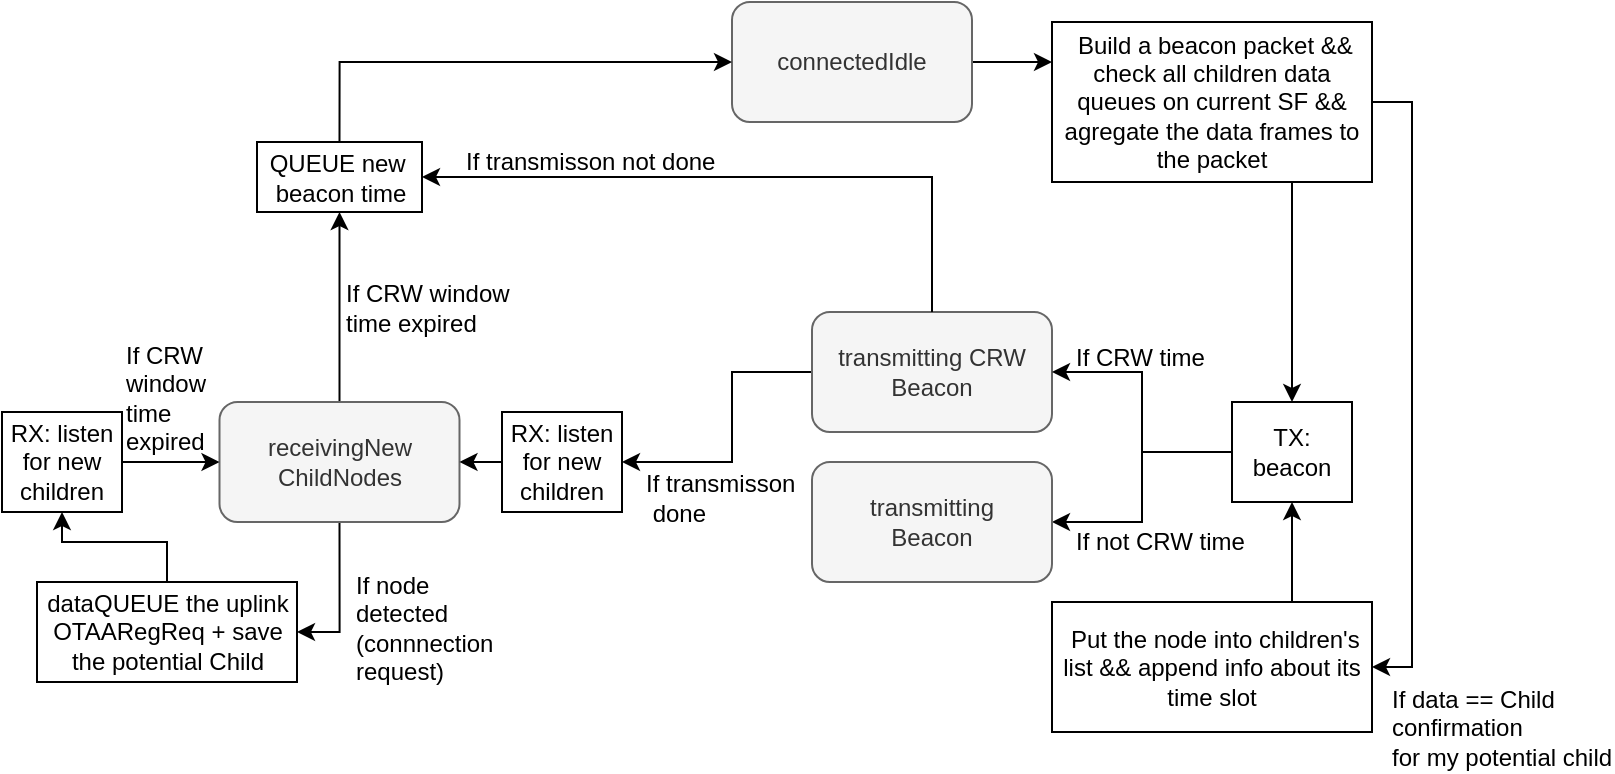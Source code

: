 <mxfile version="22.1.0" type="device">
  <diagram name="Page-1" id="fIDpOyRQobxb_MCxYIHS">
    <mxGraphModel dx="1434" dy="911" grid="1" gridSize="5" guides="1" tooltips="1" connect="1" arrows="1" fold="1" page="1" pageScale="1" pageWidth="850" pageHeight="1100" math="0" shadow="0">
      <root>
        <mxCell id="0" />
        <mxCell id="1" parent="0" />
        <mxCell id="QJhU5oRQL1Jb571ihN6a-100" value="" style="edgeStyle=orthogonalEdgeStyle;rounded=0;orthogonalLoop=1;jettySize=auto;html=1;entryX=1;entryY=0.5;entryDx=0;entryDy=0;exitX=0;exitY=0.5;exitDx=0;exitDy=0;" parent="1" source="QJhU5oRQL1Jb571ihN6a-107" target="QJhU5oRQL1Jb571ihN6a-115" edge="1">
          <mxGeometry relative="1" as="geometry">
            <mxPoint x="385" y="300" as="sourcePoint" />
            <Array as="points">
              <mxPoint x="460" y="300" />
              <mxPoint x="460" y="345" />
            </Array>
          </mxGeometry>
        </mxCell>
        <mxCell id="QJhU5oRQL1Jb571ihN6a-102" value="" style="edgeStyle=orthogonalEdgeStyle;rounded=0;orthogonalLoop=1;jettySize=auto;html=1;" parent="1" source="QJhU5oRQL1Jb571ihN6a-103" target="QJhU5oRQL1Jb571ihN6a-106" edge="1">
          <mxGeometry relative="1" as="geometry">
            <Array as="points">
              <mxPoint x="665" y="340" />
              <mxPoint x="665" y="375" />
            </Array>
          </mxGeometry>
        </mxCell>
        <mxCell id="QJhU5oRQL1Jb571ihN6a-103" value="TX: beacon" style="rounded=0;whiteSpace=wrap;html=1;rotation=0;" parent="1" vertex="1">
          <mxGeometry x="710" y="315" width="60" height="50" as="geometry" />
        </mxCell>
        <mxCell id="AU_xRi0dPdYaQ4CG5GuC-1" style="edgeStyle=orthogonalEdgeStyle;rounded=0;orthogonalLoop=1;jettySize=auto;html=1;exitX=1;exitY=0.5;exitDx=0;exitDy=0;entryX=0;entryY=0.25;entryDx=0;entryDy=0;" edge="1" parent="1" source="QJhU5oRQL1Jb571ihN6a-105" target="QJhU5oRQL1Jb571ihN6a-132">
          <mxGeometry relative="1" as="geometry" />
        </mxCell>
        <mxCell id="QJhU5oRQL1Jb571ihN6a-105" value="&lt;div&gt;connectedIdle&lt;/div&gt;" style="rounded=1;whiteSpace=wrap;html=1;fillColor=#f5f5f5;fontColor=#333333;strokeColor=#666666;" parent="1" vertex="1">
          <mxGeometry x="460" y="115" width="120" height="60" as="geometry" />
        </mxCell>
        <mxCell id="QJhU5oRQL1Jb571ihN6a-106" value="transmitting&lt;br&gt;Beacon" style="rounded=1;whiteSpace=wrap;html=1;fillColor=#f5f5f5;fontColor=#333333;strokeColor=#666666;" parent="1" vertex="1">
          <mxGeometry x="500" y="345" width="120" height="60" as="geometry" />
        </mxCell>
        <mxCell id="QJhU5oRQL1Jb571ihN6a-107" value="transmitting CRW&lt;br&gt;Beacon" style="rounded=1;whiteSpace=wrap;html=1;fillColor=#f5f5f5;fontColor=#333333;strokeColor=#666666;" parent="1" vertex="1">
          <mxGeometry x="500" y="270" width="120" height="60" as="geometry" />
        </mxCell>
        <mxCell id="QJhU5oRQL1Jb571ihN6a-109" value="" style="edgeStyle=orthogonalEdgeStyle;rounded=0;orthogonalLoop=1;jettySize=auto;html=1;" parent="1" edge="1">
          <mxGeometry relative="1" as="geometry">
            <mxPoint x="665" y="340" as="sourcePoint" />
            <mxPoint x="620" y="300" as="targetPoint" />
            <Array as="points">
              <mxPoint x="665" y="300" />
            </Array>
          </mxGeometry>
        </mxCell>
        <mxCell id="QJhU5oRQL1Jb571ihN6a-111" style="edgeStyle=orthogonalEdgeStyle;rounded=0;orthogonalLoop=1;jettySize=auto;html=1;exitX=0.5;exitY=0;exitDx=0;exitDy=0;entryX=0.5;entryY=1;entryDx=0;entryDy=0;" parent="1" source="QJhU5oRQL1Jb571ihN6a-113" target="QJhU5oRQL1Jb571ihN6a-128" edge="1">
          <mxGeometry relative="1" as="geometry" />
        </mxCell>
        <mxCell id="AU_xRi0dPdYaQ4CG5GuC-5" style="edgeStyle=orthogonalEdgeStyle;rounded=0;orthogonalLoop=1;jettySize=auto;html=1;exitX=0.5;exitY=1;exitDx=0;exitDy=0;entryX=1;entryY=0.5;entryDx=0;entryDy=0;" edge="1" parent="1" source="QJhU5oRQL1Jb571ihN6a-113" target="QJhU5oRQL1Jb571ihN6a-124">
          <mxGeometry relative="1" as="geometry" />
        </mxCell>
        <mxCell id="QJhU5oRQL1Jb571ihN6a-113" value="receivingNew&lt;br&gt;ChildNodes" style="rounded=1;whiteSpace=wrap;html=1;fillColor=#f5f5f5;fontColor=#333333;strokeColor=#666666;" parent="1" vertex="1">
          <mxGeometry x="203.75" y="315" width="120" height="60" as="geometry" />
        </mxCell>
        <mxCell id="QJhU5oRQL1Jb571ihN6a-114" value="" style="edgeStyle=orthogonalEdgeStyle;rounded=0;orthogonalLoop=1;jettySize=auto;html=1;" parent="1" source="QJhU5oRQL1Jb571ihN6a-115" target="QJhU5oRQL1Jb571ihN6a-113" edge="1">
          <mxGeometry relative="1" as="geometry" />
        </mxCell>
        <mxCell id="QJhU5oRQL1Jb571ihN6a-115" value="RX: listen for new children" style="rounded=0;whiteSpace=wrap;html=1;rotation=0;" parent="1" vertex="1">
          <mxGeometry x="345" y="320" width="60" height="50" as="geometry" />
        </mxCell>
        <mxCell id="QJhU5oRQL1Jb571ihN6a-116" value="&lt;div&gt;If transmisson&lt;/div&gt;&lt;div&gt;&amp;nbsp;done&lt;/div&gt;" style="text;html=1;align=left;verticalAlign=middle;resizable=0;points=[];autosize=1;" parent="1" vertex="1">
          <mxGeometry x="415" y="340" width="95" height="45" as="geometry" />
        </mxCell>
        <mxCell id="QJhU5oRQL1Jb571ihN6a-117" value="&lt;div&gt;If CRW&amp;nbsp;&lt;/div&gt;&lt;div&gt;window &lt;br&gt;&lt;/div&gt;&lt;div&gt;time&amp;nbsp;&lt;/div&gt;&lt;div&gt;expired&lt;/div&gt;" style="text;html=1;align=left;verticalAlign=middle;resizable=0;points=[];autosize=1;" parent="1" vertex="1">
          <mxGeometry x="155" y="275" width="65" height="75" as="geometry" />
        </mxCell>
        <mxCell id="QJhU5oRQL1Jb571ihN6a-122" value="&lt;div&gt;If node&amp;nbsp;&lt;/div&gt;&lt;div&gt;detected &lt;br&gt;&lt;/div&gt;&lt;div&gt;(connnection&amp;nbsp;&lt;/div&gt;&lt;div&gt;request)&lt;/div&gt;" style="text;html=1;align=left;verticalAlign=middle;resizable=0;points=[];autosize=1;" parent="1" vertex="1">
          <mxGeometry x="270" y="390" width="95" height="75" as="geometry" />
        </mxCell>
        <mxCell id="QJhU5oRQL1Jb571ihN6a-142" style="edgeStyle=orthogonalEdgeStyle;rounded=0;orthogonalLoop=1;jettySize=auto;html=1;exitX=0.5;exitY=0;exitDx=0;exitDy=0;entryX=0.5;entryY=1;entryDx=0;entryDy=0;" parent="1" source="QJhU5oRQL1Jb571ihN6a-124" target="QJhU5oRQL1Jb571ihN6a-136" edge="1">
          <mxGeometry relative="1" as="geometry" />
        </mxCell>
        <mxCell id="QJhU5oRQL1Jb571ihN6a-124" value="dataQUEUE the uplink OTAARegReq + save the potential Child" style="rounded=0;whiteSpace=wrap;html=1;rotation=0;" parent="1" vertex="1">
          <mxGeometry x="112.5" y="405" width="130" height="50" as="geometry" />
        </mxCell>
        <mxCell id="QJhU5oRQL1Jb571ihN6a-143" style="edgeStyle=orthogonalEdgeStyle;rounded=0;orthogonalLoop=1;jettySize=auto;html=1;exitX=0.5;exitY=0;exitDx=0;exitDy=0;entryX=0;entryY=0.5;entryDx=0;entryDy=0;" parent="1" source="QJhU5oRQL1Jb571ihN6a-128" target="QJhU5oRQL1Jb571ihN6a-105" edge="1">
          <mxGeometry relative="1" as="geometry" />
        </mxCell>
        <mxCell id="QJhU5oRQL1Jb571ihN6a-128" value="QUEUE new&amp;nbsp; beacon time" style="rounded=0;whiteSpace=wrap;html=1;" parent="1" vertex="1">
          <mxGeometry x="222.5" y="185" width="82.5" height="35" as="geometry" />
        </mxCell>
        <mxCell id="QJhU5oRQL1Jb571ihN6a-129" value="If CRW time" style="text;html=1;align=left;verticalAlign=middle;resizable=0;points=[];autosize=1;" parent="1" vertex="1">
          <mxGeometry x="630" y="277.5" width="85" height="30" as="geometry" />
        </mxCell>
        <mxCell id="QJhU5oRQL1Jb571ihN6a-130" value="If not CRW time" style="text;html=1;align=left;verticalAlign=middle;resizable=0;points=[];autosize=1;" parent="1" vertex="1">
          <mxGeometry x="630" y="370" width="105" height="30" as="geometry" />
        </mxCell>
        <mxCell id="AU_xRi0dPdYaQ4CG5GuC-2" style="edgeStyle=orthogonalEdgeStyle;rounded=0;orthogonalLoop=1;jettySize=auto;html=1;exitX=0.75;exitY=1;exitDx=0;exitDy=0;entryX=0.5;entryY=0;entryDx=0;entryDy=0;" edge="1" parent="1" source="QJhU5oRQL1Jb571ihN6a-132" target="QJhU5oRQL1Jb571ihN6a-103">
          <mxGeometry relative="1" as="geometry" />
        </mxCell>
        <mxCell id="QJhU5oRQL1Jb571ihN6a-132" value="&amp;nbsp;Build a beacon packet &amp;amp;&amp;amp; check all&amp;nbsp;children data queues on current SF &amp;amp;&amp;amp; agregate the data frames to the packet" style="rounded=0;whiteSpace=wrap;html=1;rotation=0;" parent="1" vertex="1">
          <mxGeometry x="620" y="125" width="160" height="80" as="geometry" />
        </mxCell>
        <mxCell id="QJhU5oRQL1Jb571ihN6a-133" style="edgeStyle=orthogonalEdgeStyle;rounded=0;orthogonalLoop=1;jettySize=auto;html=1;exitX=0.5;exitY=0;exitDx=0;exitDy=0;entryX=1;entryY=0.5;entryDx=0;entryDy=0;" parent="1" source="QJhU5oRQL1Jb571ihN6a-107" target="QJhU5oRQL1Jb571ihN6a-128" edge="1">
          <mxGeometry relative="1" as="geometry" />
        </mxCell>
        <mxCell id="QJhU5oRQL1Jb571ihN6a-134" value="If transmisson not done" style="text;html=1;align=left;verticalAlign=middle;resizable=0;points=[];autosize=1;" parent="1" vertex="1">
          <mxGeometry x="325" y="180" width="145" height="30" as="geometry" />
        </mxCell>
        <mxCell id="AU_xRi0dPdYaQ4CG5GuC-6" style="edgeStyle=orthogonalEdgeStyle;rounded=0;orthogonalLoop=1;jettySize=auto;html=1;exitX=1;exitY=0.5;exitDx=0;exitDy=0;entryX=0;entryY=0.5;entryDx=0;entryDy=0;" edge="1" parent="1" source="QJhU5oRQL1Jb571ihN6a-136" target="QJhU5oRQL1Jb571ihN6a-113">
          <mxGeometry relative="1" as="geometry" />
        </mxCell>
        <mxCell id="QJhU5oRQL1Jb571ihN6a-136" value="RX: listen for new children" style="rounded=0;whiteSpace=wrap;html=1;rotation=0;" parent="1" vertex="1">
          <mxGeometry x="95" y="320" width="60" height="50" as="geometry" />
        </mxCell>
        <mxCell id="QJhU5oRQL1Jb571ihN6a-137" style="edgeStyle=orthogonalEdgeStyle;rounded=0;orthogonalLoop=1;jettySize=auto;html=1;exitX=0.75;exitY=0;exitDx=0;exitDy=0;entryX=0.5;entryY=1;entryDx=0;entryDy=0;" parent="1" source="QJhU5oRQL1Jb571ihN6a-138" target="QJhU5oRQL1Jb571ihN6a-103" edge="1">
          <mxGeometry relative="1" as="geometry" />
        </mxCell>
        <mxCell id="QJhU5oRQL1Jb571ihN6a-138" value="&amp;nbsp;Put the node into children&#39;s list &amp;amp;&amp;amp; append info about its time slot" style="rounded=0;whiteSpace=wrap;html=1;rotation=0;fillColor=#FFFFFF;strokeColor=#000000;" parent="1" vertex="1">
          <mxGeometry x="620" y="415" width="160" height="65" as="geometry" />
        </mxCell>
        <mxCell id="QJhU5oRQL1Jb571ihN6a-139" style="edgeStyle=orthogonalEdgeStyle;rounded=0;orthogonalLoop=1;jettySize=auto;html=1;entryX=1;entryY=0.5;entryDx=0;entryDy=0;exitX=1;exitY=0.5;exitDx=0;exitDy=0;" parent="1" source="QJhU5oRQL1Jb571ihN6a-132" target="QJhU5oRQL1Jb571ihN6a-138" edge="1">
          <mxGeometry relative="1" as="geometry">
            <mxPoint x="880" y="462.5" as="sourcePoint" />
          </mxGeometry>
        </mxCell>
        <mxCell id="QJhU5oRQL1Jb571ihN6a-140" value="&lt;div&gt;If data == Child confirmation &lt;br&gt;&lt;/div&gt;&lt;div&gt;for my potential child&lt;/div&gt;" style="text;whiteSpace=wrap;html=1;" parent="1" vertex="1">
          <mxGeometry x="787.5" y="450" width="112.5" height="40" as="geometry" />
        </mxCell>
        <mxCell id="QJhU5oRQL1Jb571ihN6a-144" value="&lt;div&gt;If CRW window &lt;br&gt;&lt;/div&gt;&lt;div&gt;time expired&lt;/div&gt;" style="text;html=1;align=left;verticalAlign=middle;resizable=0;points=[];autosize=1;" parent="1" vertex="1">
          <mxGeometry x="265" y="245" width="105" height="45" as="geometry" />
        </mxCell>
      </root>
    </mxGraphModel>
  </diagram>
</mxfile>
